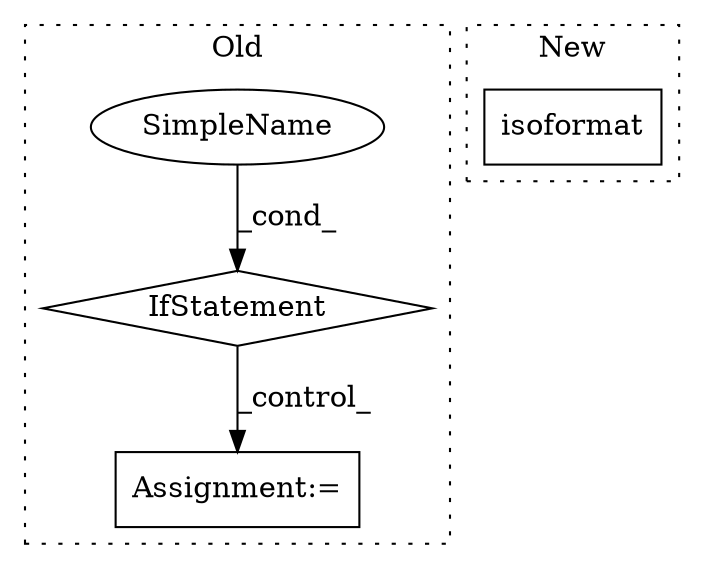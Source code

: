 digraph G {
subgraph cluster0 {
1 [label="IfStatement" a="25" s="2259,2281" l="10,2" shape="diamond"];
3 [label="Assignment:=" a="7" s="2483" l="1" shape="box"];
4 [label="SimpleName" a="42" s="" l="" shape="ellipse"];
label = "Old";
style="dotted";
}
subgraph cluster1 {
2 [label="isoformat" a="32" s="2619" l="11" shape="box"];
label = "New";
style="dotted";
}
1 -> 3 [label="_control_"];
4 -> 1 [label="_cond_"];
}